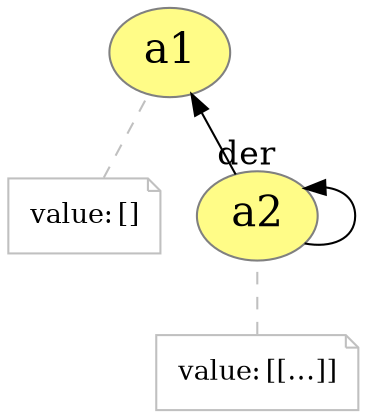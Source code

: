 digraph "PROV" { size="16,12"; rankdir="BT";
"http://example.org/a1" [fillcolor="#FFFC87",color="#808080",style="filled",label="a1",URL="http://example.org/a1",fontsize="20"]
"http://example.org/a1-attrs" [color="gray",shape="note",fontsize="13",fontcolor="black",label=<<TABLE cellpadding="0" border="0">
	<TR>
	    <TD align="left">value:</TD>
	    <TD align="left">[]</TD>
	</TR>
</TABLE>>]
"http://example.org/a1-attrs" -> "http://example.org/a1" [color="gray",style="dashed",arrowhead="none"]
"http://example.org/a2" [fillcolor="#FFFC87",color="#808080",style="filled",label="a2",URL="http://example.org/a2",fontsize="20"]
"http://example.org/a2-attrs" [color="gray",shape="note",fontsize="13",fontcolor="black",label=<<TABLE cellpadding="0" border="0">
	<TR>
	    <TD align="left">value:</TD>
	    <TD align="left">[[...]]</TD>
	</TR>
</TABLE>>]
"http://example.org/a2-attrs" -> "http://example.org/a2" [color="gray",style="dashed",arrowhead="none"]
"http://example.org/a2" -> "http://example.org/a2"
"http://example.org/a2" -> "http://example.org/a1" [labelfontsize="16",labeldistance="1",labelangle="60.0",rotation="20",taillabel="der"]
}